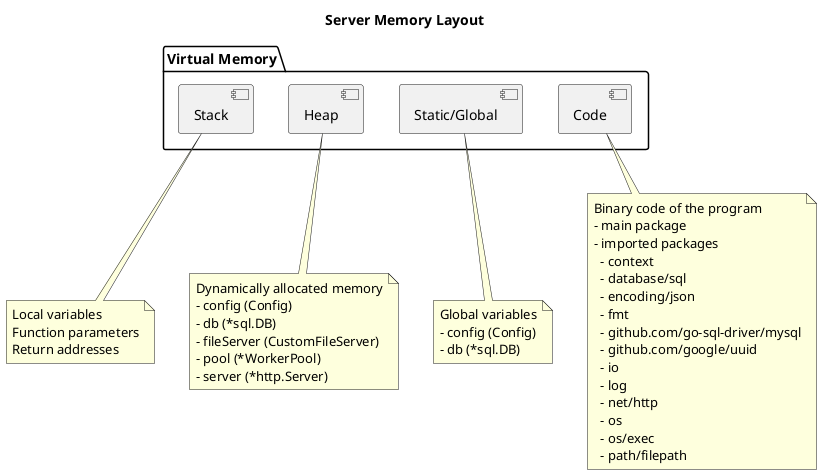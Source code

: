 '@startuml
''https://plantuml.com/deployment-diagram
'
'actor actor
'actor/ "actor/"
'agent agent
'artifact artifact
'boundary boundary
'card card
'circle circle
'cloud cloud
'collections collections
'component component
'control control
'database database
'entity entity
'file file
'folder folder
'frame frame
'interface interface
'label label
'node node
'package package
'queue queue
'rectangle rectangle
'stack stack
'storage storage
'usecase usecase
'usecase/ "usecase/"
'@enduml

@startuml

title Server Memory Layout

package "Virtual Memory" {
  [Stack]
  [Heap]
  [Static/Global]
  [Code]
}

note bottom of [Stack]
  Local variables
  Function parameters
  Return addresses
end note

note bottom of [Heap]
  Dynamically allocated memory
  - config (Config)
  - db (*sql.DB)
  - fileServer (CustomFileServer)
  - pool (*WorkerPool)
  - server (*http.Server)
end note

note bottom of [Static/Global]
  Global variables
  - config (Config)
  - db (*sql.DB)
end note

note bottom of [Code]
  Binary code of the program
  - main package
  - imported packages
    - context
    - database/sql
    - encoding/json
    - fmt
    - github.com/go-sql-driver/mysql
    - github.com/google/uuid
    - io
    - log
    - net/http
    - os
    - os/exec
    - path/filepath
end note

@enduml